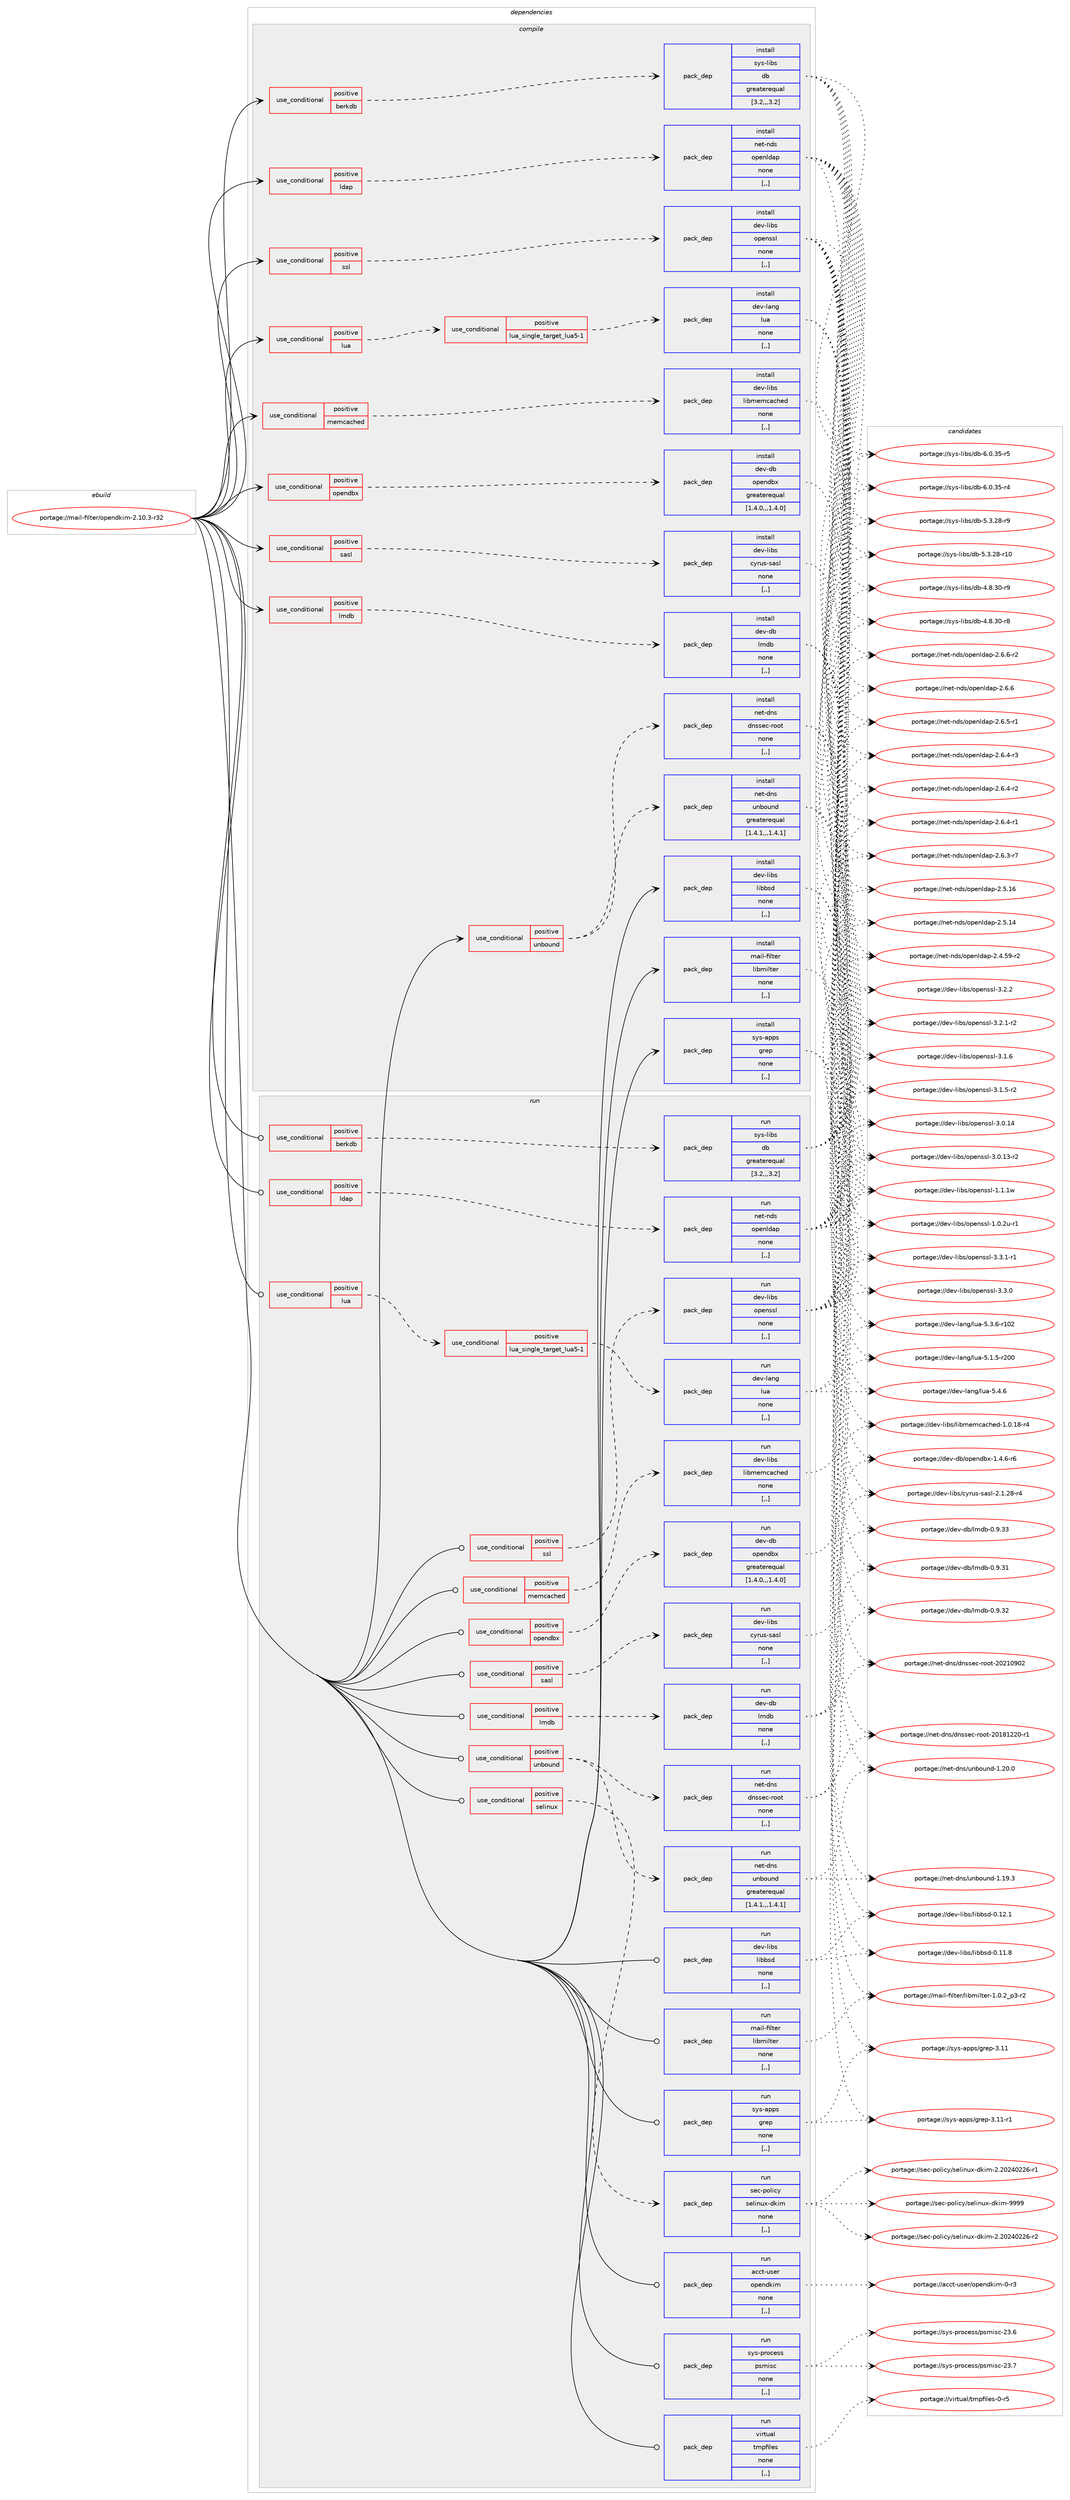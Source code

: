 digraph prolog {

# *************
# Graph options
# *************

newrank=true;
concentrate=true;
compound=true;
graph [rankdir=LR,fontname=Helvetica,fontsize=10,ranksep=1.5];#, ranksep=2.5, nodesep=0.2];
edge  [arrowhead=vee];
node  [fontname=Helvetica,fontsize=10];

# **********
# The ebuild
# **********

subgraph cluster_leftcol {
color=gray;
label=<<i>ebuild</i>>;
id [label="portage://mail-filter/opendkim-2.10.3-r32", color=red, width=4, href="../mail-filter/opendkim-2.10.3-r32.svg"];
}

# ****************
# The dependencies
# ****************

subgraph cluster_midcol {
color=gray;
label=<<i>dependencies</i>>;
subgraph cluster_compile {
fillcolor="#eeeeee";
style=filled;
label=<<i>compile</i>>;
subgraph cond70236 {
dependency279076 [label=<<TABLE BORDER="0" CELLBORDER="1" CELLSPACING="0" CELLPADDING="4"><TR><TD ROWSPAN="3" CELLPADDING="10">use_conditional</TD></TR><TR><TD>positive</TD></TR><TR><TD>berkdb</TD></TR></TABLE>>, shape=none, color=red];
subgraph pack206563 {
dependency279077 [label=<<TABLE BORDER="0" CELLBORDER="1" CELLSPACING="0" CELLPADDING="4" WIDTH="220"><TR><TD ROWSPAN="6" CELLPADDING="30">pack_dep</TD></TR><TR><TD WIDTH="110">install</TD></TR><TR><TD>sys-libs</TD></TR><TR><TD>db</TD></TR><TR><TD>greaterequal</TD></TR><TR><TD>[3.2,,,3.2]</TD></TR></TABLE>>, shape=none, color=blue];
}
dependency279076:e -> dependency279077:w [weight=20,style="dashed",arrowhead="vee"];
}
id:e -> dependency279076:w [weight=20,style="solid",arrowhead="vee"];
subgraph cond70237 {
dependency279078 [label=<<TABLE BORDER="0" CELLBORDER="1" CELLSPACING="0" CELLPADDING="4"><TR><TD ROWSPAN="3" CELLPADDING="10">use_conditional</TD></TR><TR><TD>positive</TD></TR><TR><TD>ldap</TD></TR></TABLE>>, shape=none, color=red];
subgraph pack206564 {
dependency279079 [label=<<TABLE BORDER="0" CELLBORDER="1" CELLSPACING="0" CELLPADDING="4" WIDTH="220"><TR><TD ROWSPAN="6" CELLPADDING="30">pack_dep</TD></TR><TR><TD WIDTH="110">install</TD></TR><TR><TD>net-nds</TD></TR><TR><TD>openldap</TD></TR><TR><TD>none</TD></TR><TR><TD>[,,]</TD></TR></TABLE>>, shape=none, color=blue];
}
dependency279078:e -> dependency279079:w [weight=20,style="dashed",arrowhead="vee"];
}
id:e -> dependency279078:w [weight=20,style="solid",arrowhead="vee"];
subgraph cond70238 {
dependency279080 [label=<<TABLE BORDER="0" CELLBORDER="1" CELLSPACING="0" CELLPADDING="4"><TR><TD ROWSPAN="3" CELLPADDING="10">use_conditional</TD></TR><TR><TD>positive</TD></TR><TR><TD>lmdb</TD></TR></TABLE>>, shape=none, color=red];
subgraph pack206565 {
dependency279081 [label=<<TABLE BORDER="0" CELLBORDER="1" CELLSPACING="0" CELLPADDING="4" WIDTH="220"><TR><TD ROWSPAN="6" CELLPADDING="30">pack_dep</TD></TR><TR><TD WIDTH="110">install</TD></TR><TR><TD>dev-db</TD></TR><TR><TD>lmdb</TD></TR><TR><TD>none</TD></TR><TR><TD>[,,]</TD></TR></TABLE>>, shape=none, color=blue];
}
dependency279080:e -> dependency279081:w [weight=20,style="dashed",arrowhead="vee"];
}
id:e -> dependency279080:w [weight=20,style="solid",arrowhead="vee"];
subgraph cond70239 {
dependency279082 [label=<<TABLE BORDER="0" CELLBORDER="1" CELLSPACING="0" CELLPADDING="4"><TR><TD ROWSPAN="3" CELLPADDING="10">use_conditional</TD></TR><TR><TD>positive</TD></TR><TR><TD>lua</TD></TR></TABLE>>, shape=none, color=red];
subgraph cond70240 {
dependency279083 [label=<<TABLE BORDER="0" CELLBORDER="1" CELLSPACING="0" CELLPADDING="4"><TR><TD ROWSPAN="3" CELLPADDING="10">use_conditional</TD></TR><TR><TD>positive</TD></TR><TR><TD>lua_single_target_lua5-1</TD></TR></TABLE>>, shape=none, color=red];
subgraph pack206566 {
dependency279084 [label=<<TABLE BORDER="0" CELLBORDER="1" CELLSPACING="0" CELLPADDING="4" WIDTH="220"><TR><TD ROWSPAN="6" CELLPADDING="30">pack_dep</TD></TR><TR><TD WIDTH="110">install</TD></TR><TR><TD>dev-lang</TD></TR><TR><TD>lua</TD></TR><TR><TD>none</TD></TR><TR><TD>[,,]</TD></TR></TABLE>>, shape=none, color=blue];
}
dependency279083:e -> dependency279084:w [weight=20,style="dashed",arrowhead="vee"];
}
dependency279082:e -> dependency279083:w [weight=20,style="dashed",arrowhead="vee"];
}
id:e -> dependency279082:w [weight=20,style="solid",arrowhead="vee"];
subgraph cond70241 {
dependency279085 [label=<<TABLE BORDER="0" CELLBORDER="1" CELLSPACING="0" CELLPADDING="4"><TR><TD ROWSPAN="3" CELLPADDING="10">use_conditional</TD></TR><TR><TD>positive</TD></TR><TR><TD>memcached</TD></TR></TABLE>>, shape=none, color=red];
subgraph pack206567 {
dependency279086 [label=<<TABLE BORDER="0" CELLBORDER="1" CELLSPACING="0" CELLPADDING="4" WIDTH="220"><TR><TD ROWSPAN="6" CELLPADDING="30">pack_dep</TD></TR><TR><TD WIDTH="110">install</TD></TR><TR><TD>dev-libs</TD></TR><TR><TD>libmemcached</TD></TR><TR><TD>none</TD></TR><TR><TD>[,,]</TD></TR></TABLE>>, shape=none, color=blue];
}
dependency279085:e -> dependency279086:w [weight=20,style="dashed",arrowhead="vee"];
}
id:e -> dependency279085:w [weight=20,style="solid",arrowhead="vee"];
subgraph cond70242 {
dependency279087 [label=<<TABLE BORDER="0" CELLBORDER="1" CELLSPACING="0" CELLPADDING="4"><TR><TD ROWSPAN="3" CELLPADDING="10">use_conditional</TD></TR><TR><TD>positive</TD></TR><TR><TD>opendbx</TD></TR></TABLE>>, shape=none, color=red];
subgraph pack206568 {
dependency279088 [label=<<TABLE BORDER="0" CELLBORDER="1" CELLSPACING="0" CELLPADDING="4" WIDTH="220"><TR><TD ROWSPAN="6" CELLPADDING="30">pack_dep</TD></TR><TR><TD WIDTH="110">install</TD></TR><TR><TD>dev-db</TD></TR><TR><TD>opendbx</TD></TR><TR><TD>greaterequal</TD></TR><TR><TD>[1.4.0,,,1.4.0]</TD></TR></TABLE>>, shape=none, color=blue];
}
dependency279087:e -> dependency279088:w [weight=20,style="dashed",arrowhead="vee"];
}
id:e -> dependency279087:w [weight=20,style="solid",arrowhead="vee"];
subgraph cond70243 {
dependency279089 [label=<<TABLE BORDER="0" CELLBORDER="1" CELLSPACING="0" CELLPADDING="4"><TR><TD ROWSPAN="3" CELLPADDING="10">use_conditional</TD></TR><TR><TD>positive</TD></TR><TR><TD>sasl</TD></TR></TABLE>>, shape=none, color=red];
subgraph pack206569 {
dependency279090 [label=<<TABLE BORDER="0" CELLBORDER="1" CELLSPACING="0" CELLPADDING="4" WIDTH="220"><TR><TD ROWSPAN="6" CELLPADDING="30">pack_dep</TD></TR><TR><TD WIDTH="110">install</TD></TR><TR><TD>dev-libs</TD></TR><TR><TD>cyrus-sasl</TD></TR><TR><TD>none</TD></TR><TR><TD>[,,]</TD></TR></TABLE>>, shape=none, color=blue];
}
dependency279089:e -> dependency279090:w [weight=20,style="dashed",arrowhead="vee"];
}
id:e -> dependency279089:w [weight=20,style="solid",arrowhead="vee"];
subgraph cond70244 {
dependency279091 [label=<<TABLE BORDER="0" CELLBORDER="1" CELLSPACING="0" CELLPADDING="4"><TR><TD ROWSPAN="3" CELLPADDING="10">use_conditional</TD></TR><TR><TD>positive</TD></TR><TR><TD>ssl</TD></TR></TABLE>>, shape=none, color=red];
subgraph pack206570 {
dependency279092 [label=<<TABLE BORDER="0" CELLBORDER="1" CELLSPACING="0" CELLPADDING="4" WIDTH="220"><TR><TD ROWSPAN="6" CELLPADDING="30">pack_dep</TD></TR><TR><TD WIDTH="110">install</TD></TR><TR><TD>dev-libs</TD></TR><TR><TD>openssl</TD></TR><TR><TD>none</TD></TR><TR><TD>[,,]</TD></TR></TABLE>>, shape=none, color=blue];
}
dependency279091:e -> dependency279092:w [weight=20,style="dashed",arrowhead="vee"];
}
id:e -> dependency279091:w [weight=20,style="solid",arrowhead="vee"];
subgraph cond70245 {
dependency279093 [label=<<TABLE BORDER="0" CELLBORDER="1" CELLSPACING="0" CELLPADDING="4"><TR><TD ROWSPAN="3" CELLPADDING="10">use_conditional</TD></TR><TR><TD>positive</TD></TR><TR><TD>unbound</TD></TR></TABLE>>, shape=none, color=red];
subgraph pack206571 {
dependency279094 [label=<<TABLE BORDER="0" CELLBORDER="1" CELLSPACING="0" CELLPADDING="4" WIDTH="220"><TR><TD ROWSPAN="6" CELLPADDING="30">pack_dep</TD></TR><TR><TD WIDTH="110">install</TD></TR><TR><TD>net-dns</TD></TR><TR><TD>unbound</TD></TR><TR><TD>greaterequal</TD></TR><TR><TD>[1.4.1,,,1.4.1]</TD></TR></TABLE>>, shape=none, color=blue];
}
dependency279093:e -> dependency279094:w [weight=20,style="dashed",arrowhead="vee"];
subgraph pack206572 {
dependency279095 [label=<<TABLE BORDER="0" CELLBORDER="1" CELLSPACING="0" CELLPADDING="4" WIDTH="220"><TR><TD ROWSPAN="6" CELLPADDING="30">pack_dep</TD></TR><TR><TD WIDTH="110">install</TD></TR><TR><TD>net-dns</TD></TR><TR><TD>dnssec-root</TD></TR><TR><TD>none</TD></TR><TR><TD>[,,]</TD></TR></TABLE>>, shape=none, color=blue];
}
dependency279093:e -> dependency279095:w [weight=20,style="dashed",arrowhead="vee"];
}
id:e -> dependency279093:w [weight=20,style="solid",arrowhead="vee"];
subgraph pack206573 {
dependency279096 [label=<<TABLE BORDER="0" CELLBORDER="1" CELLSPACING="0" CELLPADDING="4" WIDTH="220"><TR><TD ROWSPAN="6" CELLPADDING="30">pack_dep</TD></TR><TR><TD WIDTH="110">install</TD></TR><TR><TD>dev-libs</TD></TR><TR><TD>libbsd</TD></TR><TR><TD>none</TD></TR><TR><TD>[,,]</TD></TR></TABLE>>, shape=none, color=blue];
}
id:e -> dependency279096:w [weight=20,style="solid",arrowhead="vee"];
subgraph pack206574 {
dependency279097 [label=<<TABLE BORDER="0" CELLBORDER="1" CELLSPACING="0" CELLPADDING="4" WIDTH="220"><TR><TD ROWSPAN="6" CELLPADDING="30">pack_dep</TD></TR><TR><TD WIDTH="110">install</TD></TR><TR><TD>mail-filter</TD></TR><TR><TD>libmilter</TD></TR><TR><TD>none</TD></TR><TR><TD>[,,]</TD></TR></TABLE>>, shape=none, color=blue];
}
id:e -> dependency279097:w [weight=20,style="solid",arrowhead="vee"];
subgraph pack206575 {
dependency279098 [label=<<TABLE BORDER="0" CELLBORDER="1" CELLSPACING="0" CELLPADDING="4" WIDTH="220"><TR><TD ROWSPAN="6" CELLPADDING="30">pack_dep</TD></TR><TR><TD WIDTH="110">install</TD></TR><TR><TD>sys-apps</TD></TR><TR><TD>grep</TD></TR><TR><TD>none</TD></TR><TR><TD>[,,]</TD></TR></TABLE>>, shape=none, color=blue];
}
id:e -> dependency279098:w [weight=20,style="solid",arrowhead="vee"];
}
subgraph cluster_compileandrun {
fillcolor="#eeeeee";
style=filled;
label=<<i>compile and run</i>>;
}
subgraph cluster_run {
fillcolor="#eeeeee";
style=filled;
label=<<i>run</i>>;
subgraph cond70246 {
dependency279099 [label=<<TABLE BORDER="0" CELLBORDER="1" CELLSPACING="0" CELLPADDING="4"><TR><TD ROWSPAN="3" CELLPADDING="10">use_conditional</TD></TR><TR><TD>positive</TD></TR><TR><TD>berkdb</TD></TR></TABLE>>, shape=none, color=red];
subgraph pack206576 {
dependency279100 [label=<<TABLE BORDER="0" CELLBORDER="1" CELLSPACING="0" CELLPADDING="4" WIDTH="220"><TR><TD ROWSPAN="6" CELLPADDING="30">pack_dep</TD></TR><TR><TD WIDTH="110">run</TD></TR><TR><TD>sys-libs</TD></TR><TR><TD>db</TD></TR><TR><TD>greaterequal</TD></TR><TR><TD>[3.2,,,3.2]</TD></TR></TABLE>>, shape=none, color=blue];
}
dependency279099:e -> dependency279100:w [weight=20,style="dashed",arrowhead="vee"];
}
id:e -> dependency279099:w [weight=20,style="solid",arrowhead="odot"];
subgraph cond70247 {
dependency279101 [label=<<TABLE BORDER="0" CELLBORDER="1" CELLSPACING="0" CELLPADDING="4"><TR><TD ROWSPAN="3" CELLPADDING="10">use_conditional</TD></TR><TR><TD>positive</TD></TR><TR><TD>ldap</TD></TR></TABLE>>, shape=none, color=red];
subgraph pack206577 {
dependency279102 [label=<<TABLE BORDER="0" CELLBORDER="1" CELLSPACING="0" CELLPADDING="4" WIDTH="220"><TR><TD ROWSPAN="6" CELLPADDING="30">pack_dep</TD></TR><TR><TD WIDTH="110">run</TD></TR><TR><TD>net-nds</TD></TR><TR><TD>openldap</TD></TR><TR><TD>none</TD></TR><TR><TD>[,,]</TD></TR></TABLE>>, shape=none, color=blue];
}
dependency279101:e -> dependency279102:w [weight=20,style="dashed",arrowhead="vee"];
}
id:e -> dependency279101:w [weight=20,style="solid",arrowhead="odot"];
subgraph cond70248 {
dependency279103 [label=<<TABLE BORDER="0" CELLBORDER="1" CELLSPACING="0" CELLPADDING="4"><TR><TD ROWSPAN="3" CELLPADDING="10">use_conditional</TD></TR><TR><TD>positive</TD></TR><TR><TD>lmdb</TD></TR></TABLE>>, shape=none, color=red];
subgraph pack206578 {
dependency279104 [label=<<TABLE BORDER="0" CELLBORDER="1" CELLSPACING="0" CELLPADDING="4" WIDTH="220"><TR><TD ROWSPAN="6" CELLPADDING="30">pack_dep</TD></TR><TR><TD WIDTH="110">run</TD></TR><TR><TD>dev-db</TD></TR><TR><TD>lmdb</TD></TR><TR><TD>none</TD></TR><TR><TD>[,,]</TD></TR></TABLE>>, shape=none, color=blue];
}
dependency279103:e -> dependency279104:w [weight=20,style="dashed",arrowhead="vee"];
}
id:e -> dependency279103:w [weight=20,style="solid",arrowhead="odot"];
subgraph cond70249 {
dependency279105 [label=<<TABLE BORDER="0" CELLBORDER="1" CELLSPACING="0" CELLPADDING="4"><TR><TD ROWSPAN="3" CELLPADDING="10">use_conditional</TD></TR><TR><TD>positive</TD></TR><TR><TD>lua</TD></TR></TABLE>>, shape=none, color=red];
subgraph cond70250 {
dependency279106 [label=<<TABLE BORDER="0" CELLBORDER="1" CELLSPACING="0" CELLPADDING="4"><TR><TD ROWSPAN="3" CELLPADDING="10">use_conditional</TD></TR><TR><TD>positive</TD></TR><TR><TD>lua_single_target_lua5-1</TD></TR></TABLE>>, shape=none, color=red];
subgraph pack206579 {
dependency279107 [label=<<TABLE BORDER="0" CELLBORDER="1" CELLSPACING="0" CELLPADDING="4" WIDTH="220"><TR><TD ROWSPAN="6" CELLPADDING="30">pack_dep</TD></TR><TR><TD WIDTH="110">run</TD></TR><TR><TD>dev-lang</TD></TR><TR><TD>lua</TD></TR><TR><TD>none</TD></TR><TR><TD>[,,]</TD></TR></TABLE>>, shape=none, color=blue];
}
dependency279106:e -> dependency279107:w [weight=20,style="dashed",arrowhead="vee"];
}
dependency279105:e -> dependency279106:w [weight=20,style="dashed",arrowhead="vee"];
}
id:e -> dependency279105:w [weight=20,style="solid",arrowhead="odot"];
subgraph cond70251 {
dependency279108 [label=<<TABLE BORDER="0" CELLBORDER="1" CELLSPACING="0" CELLPADDING="4"><TR><TD ROWSPAN="3" CELLPADDING="10">use_conditional</TD></TR><TR><TD>positive</TD></TR><TR><TD>memcached</TD></TR></TABLE>>, shape=none, color=red];
subgraph pack206580 {
dependency279109 [label=<<TABLE BORDER="0" CELLBORDER="1" CELLSPACING="0" CELLPADDING="4" WIDTH="220"><TR><TD ROWSPAN="6" CELLPADDING="30">pack_dep</TD></TR><TR><TD WIDTH="110">run</TD></TR><TR><TD>dev-libs</TD></TR><TR><TD>libmemcached</TD></TR><TR><TD>none</TD></TR><TR><TD>[,,]</TD></TR></TABLE>>, shape=none, color=blue];
}
dependency279108:e -> dependency279109:w [weight=20,style="dashed",arrowhead="vee"];
}
id:e -> dependency279108:w [weight=20,style="solid",arrowhead="odot"];
subgraph cond70252 {
dependency279110 [label=<<TABLE BORDER="0" CELLBORDER="1" CELLSPACING="0" CELLPADDING="4"><TR><TD ROWSPAN="3" CELLPADDING="10">use_conditional</TD></TR><TR><TD>positive</TD></TR><TR><TD>opendbx</TD></TR></TABLE>>, shape=none, color=red];
subgraph pack206581 {
dependency279111 [label=<<TABLE BORDER="0" CELLBORDER="1" CELLSPACING="0" CELLPADDING="4" WIDTH="220"><TR><TD ROWSPAN="6" CELLPADDING="30">pack_dep</TD></TR><TR><TD WIDTH="110">run</TD></TR><TR><TD>dev-db</TD></TR><TR><TD>opendbx</TD></TR><TR><TD>greaterequal</TD></TR><TR><TD>[1.4.0,,,1.4.0]</TD></TR></TABLE>>, shape=none, color=blue];
}
dependency279110:e -> dependency279111:w [weight=20,style="dashed",arrowhead="vee"];
}
id:e -> dependency279110:w [weight=20,style="solid",arrowhead="odot"];
subgraph cond70253 {
dependency279112 [label=<<TABLE BORDER="0" CELLBORDER="1" CELLSPACING="0" CELLPADDING="4"><TR><TD ROWSPAN="3" CELLPADDING="10">use_conditional</TD></TR><TR><TD>positive</TD></TR><TR><TD>sasl</TD></TR></TABLE>>, shape=none, color=red];
subgraph pack206582 {
dependency279113 [label=<<TABLE BORDER="0" CELLBORDER="1" CELLSPACING="0" CELLPADDING="4" WIDTH="220"><TR><TD ROWSPAN="6" CELLPADDING="30">pack_dep</TD></TR><TR><TD WIDTH="110">run</TD></TR><TR><TD>dev-libs</TD></TR><TR><TD>cyrus-sasl</TD></TR><TR><TD>none</TD></TR><TR><TD>[,,]</TD></TR></TABLE>>, shape=none, color=blue];
}
dependency279112:e -> dependency279113:w [weight=20,style="dashed",arrowhead="vee"];
}
id:e -> dependency279112:w [weight=20,style="solid",arrowhead="odot"];
subgraph cond70254 {
dependency279114 [label=<<TABLE BORDER="0" CELLBORDER="1" CELLSPACING="0" CELLPADDING="4"><TR><TD ROWSPAN="3" CELLPADDING="10">use_conditional</TD></TR><TR><TD>positive</TD></TR><TR><TD>selinux</TD></TR></TABLE>>, shape=none, color=red];
subgraph pack206583 {
dependency279115 [label=<<TABLE BORDER="0" CELLBORDER="1" CELLSPACING="0" CELLPADDING="4" WIDTH="220"><TR><TD ROWSPAN="6" CELLPADDING="30">pack_dep</TD></TR><TR><TD WIDTH="110">run</TD></TR><TR><TD>sec-policy</TD></TR><TR><TD>selinux-dkim</TD></TR><TR><TD>none</TD></TR><TR><TD>[,,]</TD></TR></TABLE>>, shape=none, color=blue];
}
dependency279114:e -> dependency279115:w [weight=20,style="dashed",arrowhead="vee"];
}
id:e -> dependency279114:w [weight=20,style="solid",arrowhead="odot"];
subgraph cond70255 {
dependency279116 [label=<<TABLE BORDER="0" CELLBORDER="1" CELLSPACING="0" CELLPADDING="4"><TR><TD ROWSPAN="3" CELLPADDING="10">use_conditional</TD></TR><TR><TD>positive</TD></TR><TR><TD>ssl</TD></TR></TABLE>>, shape=none, color=red];
subgraph pack206584 {
dependency279117 [label=<<TABLE BORDER="0" CELLBORDER="1" CELLSPACING="0" CELLPADDING="4" WIDTH="220"><TR><TD ROWSPAN="6" CELLPADDING="30">pack_dep</TD></TR><TR><TD WIDTH="110">run</TD></TR><TR><TD>dev-libs</TD></TR><TR><TD>openssl</TD></TR><TR><TD>none</TD></TR><TR><TD>[,,]</TD></TR></TABLE>>, shape=none, color=blue];
}
dependency279116:e -> dependency279117:w [weight=20,style="dashed",arrowhead="vee"];
}
id:e -> dependency279116:w [weight=20,style="solid",arrowhead="odot"];
subgraph cond70256 {
dependency279118 [label=<<TABLE BORDER="0" CELLBORDER="1" CELLSPACING="0" CELLPADDING="4"><TR><TD ROWSPAN="3" CELLPADDING="10">use_conditional</TD></TR><TR><TD>positive</TD></TR><TR><TD>unbound</TD></TR></TABLE>>, shape=none, color=red];
subgraph pack206585 {
dependency279119 [label=<<TABLE BORDER="0" CELLBORDER="1" CELLSPACING="0" CELLPADDING="4" WIDTH="220"><TR><TD ROWSPAN="6" CELLPADDING="30">pack_dep</TD></TR><TR><TD WIDTH="110">run</TD></TR><TR><TD>net-dns</TD></TR><TR><TD>unbound</TD></TR><TR><TD>greaterequal</TD></TR><TR><TD>[1.4.1,,,1.4.1]</TD></TR></TABLE>>, shape=none, color=blue];
}
dependency279118:e -> dependency279119:w [weight=20,style="dashed",arrowhead="vee"];
subgraph pack206586 {
dependency279120 [label=<<TABLE BORDER="0" CELLBORDER="1" CELLSPACING="0" CELLPADDING="4" WIDTH="220"><TR><TD ROWSPAN="6" CELLPADDING="30">pack_dep</TD></TR><TR><TD WIDTH="110">run</TD></TR><TR><TD>net-dns</TD></TR><TR><TD>dnssec-root</TD></TR><TR><TD>none</TD></TR><TR><TD>[,,]</TD></TR></TABLE>>, shape=none, color=blue];
}
dependency279118:e -> dependency279120:w [weight=20,style="dashed",arrowhead="vee"];
}
id:e -> dependency279118:w [weight=20,style="solid",arrowhead="odot"];
subgraph pack206587 {
dependency279121 [label=<<TABLE BORDER="0" CELLBORDER="1" CELLSPACING="0" CELLPADDING="4" WIDTH="220"><TR><TD ROWSPAN="6" CELLPADDING="30">pack_dep</TD></TR><TR><TD WIDTH="110">run</TD></TR><TR><TD>acct-user</TD></TR><TR><TD>opendkim</TD></TR><TR><TD>none</TD></TR><TR><TD>[,,]</TD></TR></TABLE>>, shape=none, color=blue];
}
id:e -> dependency279121:w [weight=20,style="solid",arrowhead="odot"];
subgraph pack206588 {
dependency279122 [label=<<TABLE BORDER="0" CELLBORDER="1" CELLSPACING="0" CELLPADDING="4" WIDTH="220"><TR><TD ROWSPAN="6" CELLPADDING="30">pack_dep</TD></TR><TR><TD WIDTH="110">run</TD></TR><TR><TD>dev-libs</TD></TR><TR><TD>libbsd</TD></TR><TR><TD>none</TD></TR><TR><TD>[,,]</TD></TR></TABLE>>, shape=none, color=blue];
}
id:e -> dependency279122:w [weight=20,style="solid",arrowhead="odot"];
subgraph pack206589 {
dependency279123 [label=<<TABLE BORDER="0" CELLBORDER="1" CELLSPACING="0" CELLPADDING="4" WIDTH="220"><TR><TD ROWSPAN="6" CELLPADDING="30">pack_dep</TD></TR><TR><TD WIDTH="110">run</TD></TR><TR><TD>mail-filter</TD></TR><TR><TD>libmilter</TD></TR><TR><TD>none</TD></TR><TR><TD>[,,]</TD></TR></TABLE>>, shape=none, color=blue];
}
id:e -> dependency279123:w [weight=20,style="solid",arrowhead="odot"];
subgraph pack206590 {
dependency279124 [label=<<TABLE BORDER="0" CELLBORDER="1" CELLSPACING="0" CELLPADDING="4" WIDTH="220"><TR><TD ROWSPAN="6" CELLPADDING="30">pack_dep</TD></TR><TR><TD WIDTH="110">run</TD></TR><TR><TD>sys-apps</TD></TR><TR><TD>grep</TD></TR><TR><TD>none</TD></TR><TR><TD>[,,]</TD></TR></TABLE>>, shape=none, color=blue];
}
id:e -> dependency279124:w [weight=20,style="solid",arrowhead="odot"];
subgraph pack206591 {
dependency279125 [label=<<TABLE BORDER="0" CELLBORDER="1" CELLSPACING="0" CELLPADDING="4" WIDTH="220"><TR><TD ROWSPAN="6" CELLPADDING="30">pack_dep</TD></TR><TR><TD WIDTH="110">run</TD></TR><TR><TD>sys-process</TD></TR><TR><TD>psmisc</TD></TR><TR><TD>none</TD></TR><TR><TD>[,,]</TD></TR></TABLE>>, shape=none, color=blue];
}
id:e -> dependency279125:w [weight=20,style="solid",arrowhead="odot"];
subgraph pack206592 {
dependency279126 [label=<<TABLE BORDER="0" CELLBORDER="1" CELLSPACING="0" CELLPADDING="4" WIDTH="220"><TR><TD ROWSPAN="6" CELLPADDING="30">pack_dep</TD></TR><TR><TD WIDTH="110">run</TD></TR><TR><TD>virtual</TD></TR><TR><TD>tmpfiles</TD></TR><TR><TD>none</TD></TR><TR><TD>[,,]</TD></TR></TABLE>>, shape=none, color=blue];
}
id:e -> dependency279126:w [weight=20,style="solid",arrowhead="odot"];
}
}

# **************
# The candidates
# **************

subgraph cluster_choices {
rank=same;
color=gray;
label=<<i>candidates</i>>;

subgraph choice206563 {
color=black;
nodesep=1;
choice11512111545108105981154710098455446484651534511453 [label="portage://sys-libs/db-6.0.35-r5", color=red, width=4,href="../sys-libs/db-6.0.35-r5.svg"];
choice11512111545108105981154710098455446484651534511452 [label="portage://sys-libs/db-6.0.35-r4", color=red, width=4,href="../sys-libs/db-6.0.35-r4.svg"];
choice11512111545108105981154710098455346514650564511457 [label="portage://sys-libs/db-5.3.28-r9", color=red, width=4,href="../sys-libs/db-5.3.28-r9.svg"];
choice1151211154510810598115471009845534651465056451144948 [label="portage://sys-libs/db-5.3.28-r10", color=red, width=4,href="../sys-libs/db-5.3.28-r10.svg"];
choice11512111545108105981154710098455246564651484511457 [label="portage://sys-libs/db-4.8.30-r9", color=red, width=4,href="../sys-libs/db-4.8.30-r9.svg"];
choice11512111545108105981154710098455246564651484511456 [label="portage://sys-libs/db-4.8.30-r8", color=red, width=4,href="../sys-libs/db-4.8.30-r8.svg"];
dependency279077:e -> choice11512111545108105981154710098455446484651534511453:w [style=dotted,weight="100"];
dependency279077:e -> choice11512111545108105981154710098455446484651534511452:w [style=dotted,weight="100"];
dependency279077:e -> choice11512111545108105981154710098455346514650564511457:w [style=dotted,weight="100"];
dependency279077:e -> choice1151211154510810598115471009845534651465056451144948:w [style=dotted,weight="100"];
dependency279077:e -> choice11512111545108105981154710098455246564651484511457:w [style=dotted,weight="100"];
dependency279077:e -> choice11512111545108105981154710098455246564651484511456:w [style=dotted,weight="100"];
}
subgraph choice206564 {
color=black;
nodesep=1;
choice1101011164511010011547111112101110108100971124550465446544511450 [label="portage://net-nds/openldap-2.6.6-r2", color=red, width=4,href="../net-nds/openldap-2.6.6-r2.svg"];
choice110101116451101001154711111210111010810097112455046544654 [label="portage://net-nds/openldap-2.6.6", color=red, width=4,href="../net-nds/openldap-2.6.6.svg"];
choice1101011164511010011547111112101110108100971124550465446534511449 [label="portage://net-nds/openldap-2.6.5-r1", color=red, width=4,href="../net-nds/openldap-2.6.5-r1.svg"];
choice1101011164511010011547111112101110108100971124550465446524511451 [label="portage://net-nds/openldap-2.6.4-r3", color=red, width=4,href="../net-nds/openldap-2.6.4-r3.svg"];
choice1101011164511010011547111112101110108100971124550465446524511450 [label="portage://net-nds/openldap-2.6.4-r2", color=red, width=4,href="../net-nds/openldap-2.6.4-r2.svg"];
choice1101011164511010011547111112101110108100971124550465446524511449 [label="portage://net-nds/openldap-2.6.4-r1", color=red, width=4,href="../net-nds/openldap-2.6.4-r1.svg"];
choice1101011164511010011547111112101110108100971124550465446514511455 [label="portage://net-nds/openldap-2.6.3-r7", color=red, width=4,href="../net-nds/openldap-2.6.3-r7.svg"];
choice11010111645110100115471111121011101081009711245504653464954 [label="portage://net-nds/openldap-2.5.16", color=red, width=4,href="../net-nds/openldap-2.5.16.svg"];
choice11010111645110100115471111121011101081009711245504653464952 [label="portage://net-nds/openldap-2.5.14", color=red, width=4,href="../net-nds/openldap-2.5.14.svg"];
choice110101116451101001154711111210111010810097112455046524653574511450 [label="portage://net-nds/openldap-2.4.59-r2", color=red, width=4,href="../net-nds/openldap-2.4.59-r2.svg"];
dependency279079:e -> choice1101011164511010011547111112101110108100971124550465446544511450:w [style=dotted,weight="100"];
dependency279079:e -> choice110101116451101001154711111210111010810097112455046544654:w [style=dotted,weight="100"];
dependency279079:e -> choice1101011164511010011547111112101110108100971124550465446534511449:w [style=dotted,weight="100"];
dependency279079:e -> choice1101011164511010011547111112101110108100971124550465446524511451:w [style=dotted,weight="100"];
dependency279079:e -> choice1101011164511010011547111112101110108100971124550465446524511450:w [style=dotted,weight="100"];
dependency279079:e -> choice1101011164511010011547111112101110108100971124550465446524511449:w [style=dotted,weight="100"];
dependency279079:e -> choice1101011164511010011547111112101110108100971124550465446514511455:w [style=dotted,weight="100"];
dependency279079:e -> choice11010111645110100115471111121011101081009711245504653464954:w [style=dotted,weight="100"];
dependency279079:e -> choice11010111645110100115471111121011101081009711245504653464952:w [style=dotted,weight="100"];
dependency279079:e -> choice110101116451101001154711111210111010810097112455046524653574511450:w [style=dotted,weight="100"];
}
subgraph choice206565 {
color=black;
nodesep=1;
choice1001011184510098471081091009845484657465151 [label="portage://dev-db/lmdb-0.9.33", color=red, width=4,href="../dev-db/lmdb-0.9.33.svg"];
choice1001011184510098471081091009845484657465150 [label="portage://dev-db/lmdb-0.9.32", color=red, width=4,href="../dev-db/lmdb-0.9.32.svg"];
choice1001011184510098471081091009845484657465149 [label="portage://dev-db/lmdb-0.9.31", color=red, width=4,href="../dev-db/lmdb-0.9.31.svg"];
dependency279081:e -> choice1001011184510098471081091009845484657465151:w [style=dotted,weight="100"];
dependency279081:e -> choice1001011184510098471081091009845484657465150:w [style=dotted,weight="100"];
dependency279081:e -> choice1001011184510098471081091009845484657465149:w [style=dotted,weight="100"];
}
subgraph choice206566 {
color=black;
nodesep=1;
choice10010111845108971101034710811797455346524654 [label="portage://dev-lang/lua-5.4.6", color=red, width=4,href="../dev-lang/lua-5.4.6.svg"];
choice1001011184510897110103471081179745534651465445114494850 [label="portage://dev-lang/lua-5.3.6-r102", color=red, width=4,href="../dev-lang/lua-5.3.6-r102.svg"];
choice1001011184510897110103471081179745534649465345114504848 [label="portage://dev-lang/lua-5.1.5-r200", color=red, width=4,href="../dev-lang/lua-5.1.5-r200.svg"];
dependency279084:e -> choice10010111845108971101034710811797455346524654:w [style=dotted,weight="100"];
dependency279084:e -> choice1001011184510897110103471081179745534651465445114494850:w [style=dotted,weight="100"];
dependency279084:e -> choice1001011184510897110103471081179745534649465345114504848:w [style=dotted,weight="100"];
}
subgraph choice206567 {
color=black;
nodesep=1;
choice10010111845108105981154710810598109101109999799104101100454946484649564511452 [label="portage://dev-libs/libmemcached-1.0.18-r4", color=red, width=4,href="../dev-libs/libmemcached-1.0.18-r4.svg"];
dependency279086:e -> choice10010111845108105981154710810598109101109999799104101100454946484649564511452:w [style=dotted,weight="100"];
}
subgraph choice206568 {
color=black;
nodesep=1;
choice100101118451009847111112101110100981204549465246544511454 [label="portage://dev-db/opendbx-1.4.6-r6", color=red, width=4,href="../dev-db/opendbx-1.4.6-r6.svg"];
dependency279088:e -> choice100101118451009847111112101110100981204549465246544511454:w [style=dotted,weight="100"];
}
subgraph choice206569 {
color=black;
nodesep=1;
choice100101118451081059811547991211141171154511597115108455046494650564511452 [label="portage://dev-libs/cyrus-sasl-2.1.28-r4", color=red, width=4,href="../dev-libs/cyrus-sasl-2.1.28-r4.svg"];
dependency279090:e -> choice100101118451081059811547991211141171154511597115108455046494650564511452:w [style=dotted,weight="100"];
}
subgraph choice206570 {
color=black;
nodesep=1;
choice1001011184510810598115471111121011101151151084551465146494511449 [label="portage://dev-libs/openssl-3.3.1-r1", color=red, width=4,href="../dev-libs/openssl-3.3.1-r1.svg"];
choice100101118451081059811547111112101110115115108455146514648 [label="portage://dev-libs/openssl-3.3.0", color=red, width=4,href="../dev-libs/openssl-3.3.0.svg"];
choice100101118451081059811547111112101110115115108455146504650 [label="portage://dev-libs/openssl-3.2.2", color=red, width=4,href="../dev-libs/openssl-3.2.2.svg"];
choice1001011184510810598115471111121011101151151084551465046494511450 [label="portage://dev-libs/openssl-3.2.1-r2", color=red, width=4,href="../dev-libs/openssl-3.2.1-r2.svg"];
choice100101118451081059811547111112101110115115108455146494654 [label="portage://dev-libs/openssl-3.1.6", color=red, width=4,href="../dev-libs/openssl-3.1.6.svg"];
choice1001011184510810598115471111121011101151151084551464946534511450 [label="portage://dev-libs/openssl-3.1.5-r2", color=red, width=4,href="../dev-libs/openssl-3.1.5-r2.svg"];
choice10010111845108105981154711111210111011511510845514648464952 [label="portage://dev-libs/openssl-3.0.14", color=red, width=4,href="../dev-libs/openssl-3.0.14.svg"];
choice100101118451081059811547111112101110115115108455146484649514511450 [label="portage://dev-libs/openssl-3.0.13-r2", color=red, width=4,href="../dev-libs/openssl-3.0.13-r2.svg"];
choice100101118451081059811547111112101110115115108454946494649119 [label="portage://dev-libs/openssl-1.1.1w", color=red, width=4,href="../dev-libs/openssl-1.1.1w.svg"];
choice1001011184510810598115471111121011101151151084549464846501174511449 [label="portage://dev-libs/openssl-1.0.2u-r1", color=red, width=4,href="../dev-libs/openssl-1.0.2u-r1.svg"];
dependency279092:e -> choice1001011184510810598115471111121011101151151084551465146494511449:w [style=dotted,weight="100"];
dependency279092:e -> choice100101118451081059811547111112101110115115108455146514648:w [style=dotted,weight="100"];
dependency279092:e -> choice100101118451081059811547111112101110115115108455146504650:w [style=dotted,weight="100"];
dependency279092:e -> choice1001011184510810598115471111121011101151151084551465046494511450:w [style=dotted,weight="100"];
dependency279092:e -> choice100101118451081059811547111112101110115115108455146494654:w [style=dotted,weight="100"];
dependency279092:e -> choice1001011184510810598115471111121011101151151084551464946534511450:w [style=dotted,weight="100"];
dependency279092:e -> choice10010111845108105981154711111210111011511510845514648464952:w [style=dotted,weight="100"];
dependency279092:e -> choice100101118451081059811547111112101110115115108455146484649514511450:w [style=dotted,weight="100"];
dependency279092:e -> choice100101118451081059811547111112101110115115108454946494649119:w [style=dotted,weight="100"];
dependency279092:e -> choice1001011184510810598115471111121011101151151084549464846501174511449:w [style=dotted,weight="100"];
}
subgraph choice206571 {
color=black;
nodesep=1;
choice11010111645100110115471171109811111711010045494650484648 [label="portage://net-dns/unbound-1.20.0", color=red, width=4,href="../net-dns/unbound-1.20.0.svg"];
choice11010111645100110115471171109811111711010045494649574651 [label="portage://net-dns/unbound-1.19.3", color=red, width=4,href="../net-dns/unbound-1.19.3.svg"];
dependency279094:e -> choice11010111645100110115471171109811111711010045494650484648:w [style=dotted,weight="100"];
dependency279094:e -> choice11010111645100110115471171109811111711010045494649574651:w [style=dotted,weight="100"];
}
subgraph choice206572 {
color=black;
nodesep=1;
choice11010111645100110115471001101151151019945114111111116455048504948574850 [label="portage://net-dns/dnssec-root-20210902", color=red, width=4,href="../net-dns/dnssec-root-20210902.svg"];
choice110101116451001101154710011011511510199451141111111164550484956495050484511449 [label="portage://net-dns/dnssec-root-20181220-r1", color=red, width=4,href="../net-dns/dnssec-root-20181220-r1.svg"];
dependency279095:e -> choice11010111645100110115471001101151151019945114111111116455048504948574850:w [style=dotted,weight="100"];
dependency279095:e -> choice110101116451001101154710011011511510199451141111111164550484956495050484511449:w [style=dotted,weight="100"];
}
subgraph choice206573 {
color=black;
nodesep=1;
choice100101118451081059811547108105989811510045484649504649 [label="portage://dev-libs/libbsd-0.12.1", color=red, width=4,href="../dev-libs/libbsd-0.12.1.svg"];
choice100101118451081059811547108105989811510045484649494656 [label="portage://dev-libs/libbsd-0.11.8", color=red, width=4,href="../dev-libs/libbsd-0.11.8.svg"];
dependency279096:e -> choice100101118451081059811547108105989811510045484649504649:w [style=dotted,weight="100"];
dependency279096:e -> choice100101118451081059811547108105989811510045484649494656:w [style=dotted,weight="100"];
}
subgraph choice206574 {
color=black;
nodesep=1;
choice1099710510845102105108116101114471081059810910510811610111445494648465095112514511450 [label="portage://mail-filter/libmilter-1.0.2_p3-r2", color=red, width=4,href="../mail-filter/libmilter-1.0.2_p3-r2.svg"];
dependency279097:e -> choice1099710510845102105108116101114471081059810910510811610111445494648465095112514511450:w [style=dotted,weight="100"];
}
subgraph choice206575 {
color=black;
nodesep=1;
choice11512111545971121121154710311410111245514649494511449 [label="portage://sys-apps/grep-3.11-r1", color=red, width=4,href="../sys-apps/grep-3.11-r1.svg"];
choice1151211154597112112115471031141011124551464949 [label="portage://sys-apps/grep-3.11", color=red, width=4,href="../sys-apps/grep-3.11.svg"];
dependency279098:e -> choice11512111545971121121154710311410111245514649494511449:w [style=dotted,weight="100"];
dependency279098:e -> choice1151211154597112112115471031141011124551464949:w [style=dotted,weight="100"];
}
subgraph choice206576 {
color=black;
nodesep=1;
choice11512111545108105981154710098455446484651534511453 [label="portage://sys-libs/db-6.0.35-r5", color=red, width=4,href="../sys-libs/db-6.0.35-r5.svg"];
choice11512111545108105981154710098455446484651534511452 [label="portage://sys-libs/db-6.0.35-r4", color=red, width=4,href="../sys-libs/db-6.0.35-r4.svg"];
choice11512111545108105981154710098455346514650564511457 [label="portage://sys-libs/db-5.3.28-r9", color=red, width=4,href="../sys-libs/db-5.3.28-r9.svg"];
choice1151211154510810598115471009845534651465056451144948 [label="portage://sys-libs/db-5.3.28-r10", color=red, width=4,href="../sys-libs/db-5.3.28-r10.svg"];
choice11512111545108105981154710098455246564651484511457 [label="portage://sys-libs/db-4.8.30-r9", color=red, width=4,href="../sys-libs/db-4.8.30-r9.svg"];
choice11512111545108105981154710098455246564651484511456 [label="portage://sys-libs/db-4.8.30-r8", color=red, width=4,href="../sys-libs/db-4.8.30-r8.svg"];
dependency279100:e -> choice11512111545108105981154710098455446484651534511453:w [style=dotted,weight="100"];
dependency279100:e -> choice11512111545108105981154710098455446484651534511452:w [style=dotted,weight="100"];
dependency279100:e -> choice11512111545108105981154710098455346514650564511457:w [style=dotted,weight="100"];
dependency279100:e -> choice1151211154510810598115471009845534651465056451144948:w [style=dotted,weight="100"];
dependency279100:e -> choice11512111545108105981154710098455246564651484511457:w [style=dotted,weight="100"];
dependency279100:e -> choice11512111545108105981154710098455246564651484511456:w [style=dotted,weight="100"];
}
subgraph choice206577 {
color=black;
nodesep=1;
choice1101011164511010011547111112101110108100971124550465446544511450 [label="portage://net-nds/openldap-2.6.6-r2", color=red, width=4,href="../net-nds/openldap-2.6.6-r2.svg"];
choice110101116451101001154711111210111010810097112455046544654 [label="portage://net-nds/openldap-2.6.6", color=red, width=4,href="../net-nds/openldap-2.6.6.svg"];
choice1101011164511010011547111112101110108100971124550465446534511449 [label="portage://net-nds/openldap-2.6.5-r1", color=red, width=4,href="../net-nds/openldap-2.6.5-r1.svg"];
choice1101011164511010011547111112101110108100971124550465446524511451 [label="portage://net-nds/openldap-2.6.4-r3", color=red, width=4,href="../net-nds/openldap-2.6.4-r3.svg"];
choice1101011164511010011547111112101110108100971124550465446524511450 [label="portage://net-nds/openldap-2.6.4-r2", color=red, width=4,href="../net-nds/openldap-2.6.4-r2.svg"];
choice1101011164511010011547111112101110108100971124550465446524511449 [label="portage://net-nds/openldap-2.6.4-r1", color=red, width=4,href="../net-nds/openldap-2.6.4-r1.svg"];
choice1101011164511010011547111112101110108100971124550465446514511455 [label="portage://net-nds/openldap-2.6.3-r7", color=red, width=4,href="../net-nds/openldap-2.6.3-r7.svg"];
choice11010111645110100115471111121011101081009711245504653464954 [label="portage://net-nds/openldap-2.5.16", color=red, width=4,href="../net-nds/openldap-2.5.16.svg"];
choice11010111645110100115471111121011101081009711245504653464952 [label="portage://net-nds/openldap-2.5.14", color=red, width=4,href="../net-nds/openldap-2.5.14.svg"];
choice110101116451101001154711111210111010810097112455046524653574511450 [label="portage://net-nds/openldap-2.4.59-r2", color=red, width=4,href="../net-nds/openldap-2.4.59-r2.svg"];
dependency279102:e -> choice1101011164511010011547111112101110108100971124550465446544511450:w [style=dotted,weight="100"];
dependency279102:e -> choice110101116451101001154711111210111010810097112455046544654:w [style=dotted,weight="100"];
dependency279102:e -> choice1101011164511010011547111112101110108100971124550465446534511449:w [style=dotted,weight="100"];
dependency279102:e -> choice1101011164511010011547111112101110108100971124550465446524511451:w [style=dotted,weight="100"];
dependency279102:e -> choice1101011164511010011547111112101110108100971124550465446524511450:w [style=dotted,weight="100"];
dependency279102:e -> choice1101011164511010011547111112101110108100971124550465446524511449:w [style=dotted,weight="100"];
dependency279102:e -> choice1101011164511010011547111112101110108100971124550465446514511455:w [style=dotted,weight="100"];
dependency279102:e -> choice11010111645110100115471111121011101081009711245504653464954:w [style=dotted,weight="100"];
dependency279102:e -> choice11010111645110100115471111121011101081009711245504653464952:w [style=dotted,weight="100"];
dependency279102:e -> choice110101116451101001154711111210111010810097112455046524653574511450:w [style=dotted,weight="100"];
}
subgraph choice206578 {
color=black;
nodesep=1;
choice1001011184510098471081091009845484657465151 [label="portage://dev-db/lmdb-0.9.33", color=red, width=4,href="../dev-db/lmdb-0.9.33.svg"];
choice1001011184510098471081091009845484657465150 [label="portage://dev-db/lmdb-0.9.32", color=red, width=4,href="../dev-db/lmdb-0.9.32.svg"];
choice1001011184510098471081091009845484657465149 [label="portage://dev-db/lmdb-0.9.31", color=red, width=4,href="../dev-db/lmdb-0.9.31.svg"];
dependency279104:e -> choice1001011184510098471081091009845484657465151:w [style=dotted,weight="100"];
dependency279104:e -> choice1001011184510098471081091009845484657465150:w [style=dotted,weight="100"];
dependency279104:e -> choice1001011184510098471081091009845484657465149:w [style=dotted,weight="100"];
}
subgraph choice206579 {
color=black;
nodesep=1;
choice10010111845108971101034710811797455346524654 [label="portage://dev-lang/lua-5.4.6", color=red, width=4,href="../dev-lang/lua-5.4.6.svg"];
choice1001011184510897110103471081179745534651465445114494850 [label="portage://dev-lang/lua-5.3.6-r102", color=red, width=4,href="../dev-lang/lua-5.3.6-r102.svg"];
choice1001011184510897110103471081179745534649465345114504848 [label="portage://dev-lang/lua-5.1.5-r200", color=red, width=4,href="../dev-lang/lua-5.1.5-r200.svg"];
dependency279107:e -> choice10010111845108971101034710811797455346524654:w [style=dotted,weight="100"];
dependency279107:e -> choice1001011184510897110103471081179745534651465445114494850:w [style=dotted,weight="100"];
dependency279107:e -> choice1001011184510897110103471081179745534649465345114504848:w [style=dotted,weight="100"];
}
subgraph choice206580 {
color=black;
nodesep=1;
choice10010111845108105981154710810598109101109999799104101100454946484649564511452 [label="portage://dev-libs/libmemcached-1.0.18-r4", color=red, width=4,href="../dev-libs/libmemcached-1.0.18-r4.svg"];
dependency279109:e -> choice10010111845108105981154710810598109101109999799104101100454946484649564511452:w [style=dotted,weight="100"];
}
subgraph choice206581 {
color=black;
nodesep=1;
choice100101118451009847111112101110100981204549465246544511454 [label="portage://dev-db/opendbx-1.4.6-r6", color=red, width=4,href="../dev-db/opendbx-1.4.6-r6.svg"];
dependency279111:e -> choice100101118451009847111112101110100981204549465246544511454:w [style=dotted,weight="100"];
}
subgraph choice206582 {
color=black;
nodesep=1;
choice100101118451081059811547991211141171154511597115108455046494650564511452 [label="portage://dev-libs/cyrus-sasl-2.1.28-r4", color=red, width=4,href="../dev-libs/cyrus-sasl-2.1.28-r4.svg"];
dependency279113:e -> choice100101118451081059811547991211141171154511597115108455046494650564511452:w [style=dotted,weight="100"];
}
subgraph choice206583 {
color=black;
nodesep=1;
choice11510199451121111081059912147115101108105110117120451001071051094557575757 [label="portage://sec-policy/selinux-dkim-9999", color=red, width=4,href="../sec-policy/selinux-dkim-9999.svg"];
choice115101994511211110810599121471151011081051101171204510010710510945504650485052485050544511450 [label="portage://sec-policy/selinux-dkim-2.20240226-r2", color=red, width=4,href="../sec-policy/selinux-dkim-2.20240226-r2.svg"];
choice115101994511211110810599121471151011081051101171204510010710510945504650485052485050544511449 [label="portage://sec-policy/selinux-dkim-2.20240226-r1", color=red, width=4,href="../sec-policy/selinux-dkim-2.20240226-r1.svg"];
dependency279115:e -> choice11510199451121111081059912147115101108105110117120451001071051094557575757:w [style=dotted,weight="100"];
dependency279115:e -> choice115101994511211110810599121471151011081051101171204510010710510945504650485052485050544511450:w [style=dotted,weight="100"];
dependency279115:e -> choice115101994511211110810599121471151011081051101171204510010710510945504650485052485050544511449:w [style=dotted,weight="100"];
}
subgraph choice206584 {
color=black;
nodesep=1;
choice1001011184510810598115471111121011101151151084551465146494511449 [label="portage://dev-libs/openssl-3.3.1-r1", color=red, width=4,href="../dev-libs/openssl-3.3.1-r1.svg"];
choice100101118451081059811547111112101110115115108455146514648 [label="portage://dev-libs/openssl-3.3.0", color=red, width=4,href="../dev-libs/openssl-3.3.0.svg"];
choice100101118451081059811547111112101110115115108455146504650 [label="portage://dev-libs/openssl-3.2.2", color=red, width=4,href="../dev-libs/openssl-3.2.2.svg"];
choice1001011184510810598115471111121011101151151084551465046494511450 [label="portage://dev-libs/openssl-3.2.1-r2", color=red, width=4,href="../dev-libs/openssl-3.2.1-r2.svg"];
choice100101118451081059811547111112101110115115108455146494654 [label="portage://dev-libs/openssl-3.1.6", color=red, width=4,href="../dev-libs/openssl-3.1.6.svg"];
choice1001011184510810598115471111121011101151151084551464946534511450 [label="portage://dev-libs/openssl-3.1.5-r2", color=red, width=4,href="../dev-libs/openssl-3.1.5-r2.svg"];
choice10010111845108105981154711111210111011511510845514648464952 [label="portage://dev-libs/openssl-3.0.14", color=red, width=4,href="../dev-libs/openssl-3.0.14.svg"];
choice100101118451081059811547111112101110115115108455146484649514511450 [label="portage://dev-libs/openssl-3.0.13-r2", color=red, width=4,href="../dev-libs/openssl-3.0.13-r2.svg"];
choice100101118451081059811547111112101110115115108454946494649119 [label="portage://dev-libs/openssl-1.1.1w", color=red, width=4,href="../dev-libs/openssl-1.1.1w.svg"];
choice1001011184510810598115471111121011101151151084549464846501174511449 [label="portage://dev-libs/openssl-1.0.2u-r1", color=red, width=4,href="../dev-libs/openssl-1.0.2u-r1.svg"];
dependency279117:e -> choice1001011184510810598115471111121011101151151084551465146494511449:w [style=dotted,weight="100"];
dependency279117:e -> choice100101118451081059811547111112101110115115108455146514648:w [style=dotted,weight="100"];
dependency279117:e -> choice100101118451081059811547111112101110115115108455146504650:w [style=dotted,weight="100"];
dependency279117:e -> choice1001011184510810598115471111121011101151151084551465046494511450:w [style=dotted,weight="100"];
dependency279117:e -> choice100101118451081059811547111112101110115115108455146494654:w [style=dotted,weight="100"];
dependency279117:e -> choice1001011184510810598115471111121011101151151084551464946534511450:w [style=dotted,weight="100"];
dependency279117:e -> choice10010111845108105981154711111210111011511510845514648464952:w [style=dotted,weight="100"];
dependency279117:e -> choice100101118451081059811547111112101110115115108455146484649514511450:w [style=dotted,weight="100"];
dependency279117:e -> choice100101118451081059811547111112101110115115108454946494649119:w [style=dotted,weight="100"];
dependency279117:e -> choice1001011184510810598115471111121011101151151084549464846501174511449:w [style=dotted,weight="100"];
}
subgraph choice206585 {
color=black;
nodesep=1;
choice11010111645100110115471171109811111711010045494650484648 [label="portage://net-dns/unbound-1.20.0", color=red, width=4,href="../net-dns/unbound-1.20.0.svg"];
choice11010111645100110115471171109811111711010045494649574651 [label="portage://net-dns/unbound-1.19.3", color=red, width=4,href="../net-dns/unbound-1.19.3.svg"];
dependency279119:e -> choice11010111645100110115471171109811111711010045494650484648:w [style=dotted,weight="100"];
dependency279119:e -> choice11010111645100110115471171109811111711010045494649574651:w [style=dotted,weight="100"];
}
subgraph choice206586 {
color=black;
nodesep=1;
choice11010111645100110115471001101151151019945114111111116455048504948574850 [label="portage://net-dns/dnssec-root-20210902", color=red, width=4,href="../net-dns/dnssec-root-20210902.svg"];
choice110101116451001101154710011011511510199451141111111164550484956495050484511449 [label="portage://net-dns/dnssec-root-20181220-r1", color=red, width=4,href="../net-dns/dnssec-root-20181220-r1.svg"];
dependency279120:e -> choice11010111645100110115471001101151151019945114111111116455048504948574850:w [style=dotted,weight="100"];
dependency279120:e -> choice110101116451001101154710011011511510199451141111111164550484956495050484511449:w [style=dotted,weight="100"];
}
subgraph choice206587 {
color=black;
nodesep=1;
choice979999116451171151011144711111210111010010710510945484511451 [label="portage://acct-user/opendkim-0-r3", color=red, width=4,href="../acct-user/opendkim-0-r3.svg"];
dependency279121:e -> choice979999116451171151011144711111210111010010710510945484511451:w [style=dotted,weight="100"];
}
subgraph choice206588 {
color=black;
nodesep=1;
choice100101118451081059811547108105989811510045484649504649 [label="portage://dev-libs/libbsd-0.12.1", color=red, width=4,href="../dev-libs/libbsd-0.12.1.svg"];
choice100101118451081059811547108105989811510045484649494656 [label="portage://dev-libs/libbsd-0.11.8", color=red, width=4,href="../dev-libs/libbsd-0.11.8.svg"];
dependency279122:e -> choice100101118451081059811547108105989811510045484649504649:w [style=dotted,weight="100"];
dependency279122:e -> choice100101118451081059811547108105989811510045484649494656:w [style=dotted,weight="100"];
}
subgraph choice206589 {
color=black;
nodesep=1;
choice1099710510845102105108116101114471081059810910510811610111445494648465095112514511450 [label="portage://mail-filter/libmilter-1.0.2_p3-r2", color=red, width=4,href="../mail-filter/libmilter-1.0.2_p3-r2.svg"];
dependency279123:e -> choice1099710510845102105108116101114471081059810910510811610111445494648465095112514511450:w [style=dotted,weight="100"];
}
subgraph choice206590 {
color=black;
nodesep=1;
choice11512111545971121121154710311410111245514649494511449 [label="portage://sys-apps/grep-3.11-r1", color=red, width=4,href="../sys-apps/grep-3.11-r1.svg"];
choice1151211154597112112115471031141011124551464949 [label="portage://sys-apps/grep-3.11", color=red, width=4,href="../sys-apps/grep-3.11.svg"];
dependency279124:e -> choice11512111545971121121154710311410111245514649494511449:w [style=dotted,weight="100"];
dependency279124:e -> choice1151211154597112112115471031141011124551464949:w [style=dotted,weight="100"];
}
subgraph choice206591 {
color=black;
nodesep=1;
choice115121115451121141119910111511547112115109105115994550514655 [label="portage://sys-process/psmisc-23.7", color=red, width=4,href="../sys-process/psmisc-23.7.svg"];
choice115121115451121141119910111511547112115109105115994550514654 [label="portage://sys-process/psmisc-23.6", color=red, width=4,href="../sys-process/psmisc-23.6.svg"];
dependency279125:e -> choice115121115451121141119910111511547112115109105115994550514655:w [style=dotted,weight="100"];
dependency279125:e -> choice115121115451121141119910111511547112115109105115994550514654:w [style=dotted,weight="100"];
}
subgraph choice206592 {
color=black;
nodesep=1;
choice118105114116117971084711610911210210510810111545484511453 [label="portage://virtual/tmpfiles-0-r5", color=red, width=4,href="../virtual/tmpfiles-0-r5.svg"];
dependency279126:e -> choice118105114116117971084711610911210210510810111545484511453:w [style=dotted,weight="100"];
}
}

}
